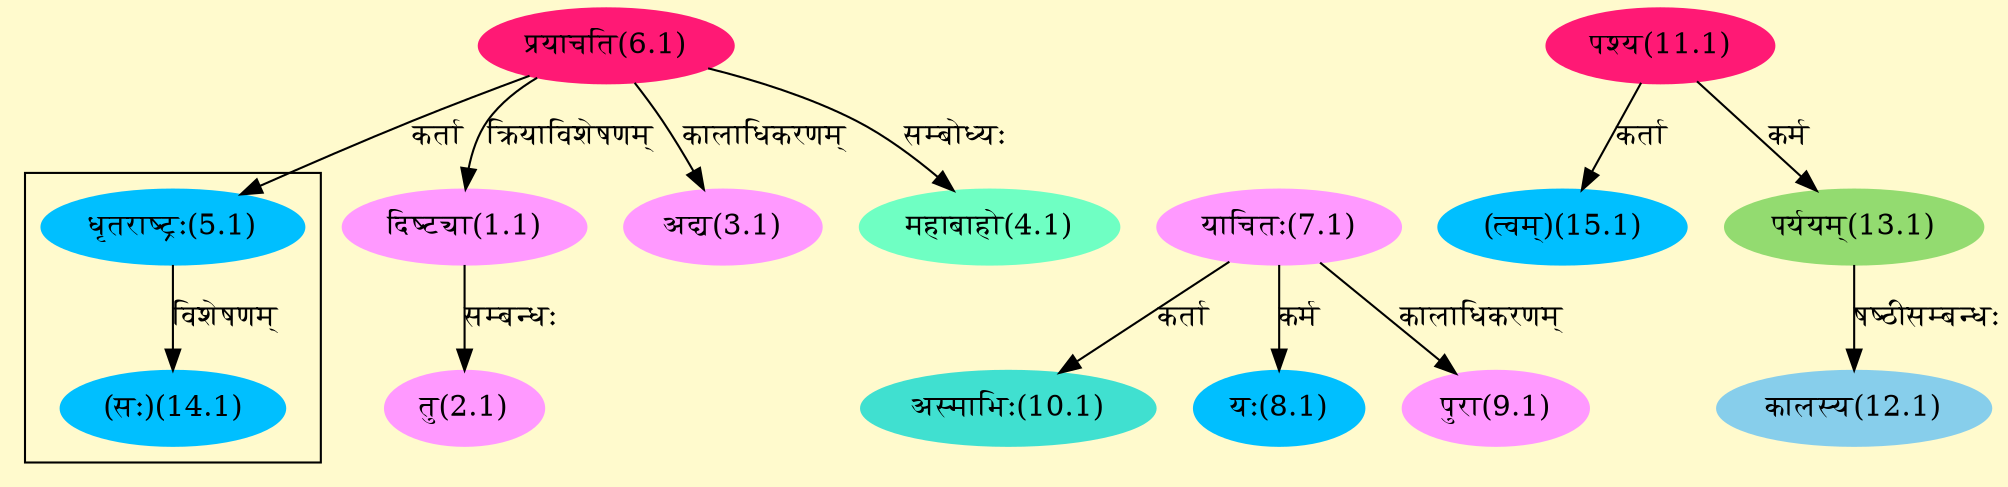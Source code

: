 digraph G{
rankdir=BT;
 compound=true;
 bgcolor="lemonchiffon1";

subgraph cluster_1{
Node14_1 [style=filled, color="#00BFFF" label = "(सः)(14.1)"]
Node5_1 [style=filled, color="#00BFFF" label = "धृतराष्ट्रः(5.1)"]

}
Node1_1 [style=filled, color="#FF99FF" label = "दिष्ट्या(1.1)"]
Node6_1 [style=filled, color="#FF1975" label = "प्रयाचति(6.1)"]
Node2_1 [style=filled, color="#FF99FF" label = "तु(2.1)"]
Node3_1 [style=filled, color="#FF99FF" label = "अद्य(3.1)"]
Node4_1 [style=filled, color="#6FFFC3" label = "महाबाहो(4.1)"]
Node5_1 [style=filled, color="#00BFFF" label = "धृतराष्ट्रः(5.1)"]
Node7_1 [style=filled, color="#FF99FF" label = "याचितः(7.1)"]
Node10_1 [style=filled, color="#40E0D0" label = "अस्माभिः(10.1)"]
Node8_1 [style=filled, color="#00BFFF" label = "यः(8.1)"]
Node9_1 [style=filled, color="#FF99FF" label = "पुरा(9.1)"]
Node11_1 [style=filled, color="#FF1975" label = "पश्य(11.1)"]
Node15_1 [style=filled, color="#00BFFF" label = "(त्वम्)(15.1)"]
Node12_1 [style=filled, color="#87CEEB" label = "कालस्य(12.1)"]
Node13_1 [style=filled, color="#93DB70" label = "पर्ययम्(13.1)"]
/* Start of Relations section */

Node1_1 -> Node6_1 [  label="क्रियाविशेषणम्"  dir="back" ]
Node2_1 -> Node1_1 [  label="सम्बन्धः"  dir="back" ]
Node3_1 -> Node6_1 [  label="कालाधिकरणम्"  dir="back" ]
Node4_1 -> Node6_1 [  label="सम्बोध्यः"  dir="back" ]
Node5_1 -> Node6_1 [  label="कर्ता"  dir="back" ]
Node8_1 -> Node7_1 [  label="कर्म"  dir="back" ]
Node9_1 -> Node7_1 [  label="कालाधिकरणम्"  dir="back" ]
Node10_1 -> Node7_1 [  label="कर्ता"  dir="back" ]
Node12_1 -> Node13_1 [  label="षष्ठीसम्बन्धः"  dir="back" ]
Node13_1 -> Node11_1 [  label="कर्म"  dir="back" ]
Node14_1 -> Node5_1 [  label="विशेषणम्"  dir="back" ]
Node15_1 -> Node11_1 [  label="कर्ता"  dir="back" ]
}
